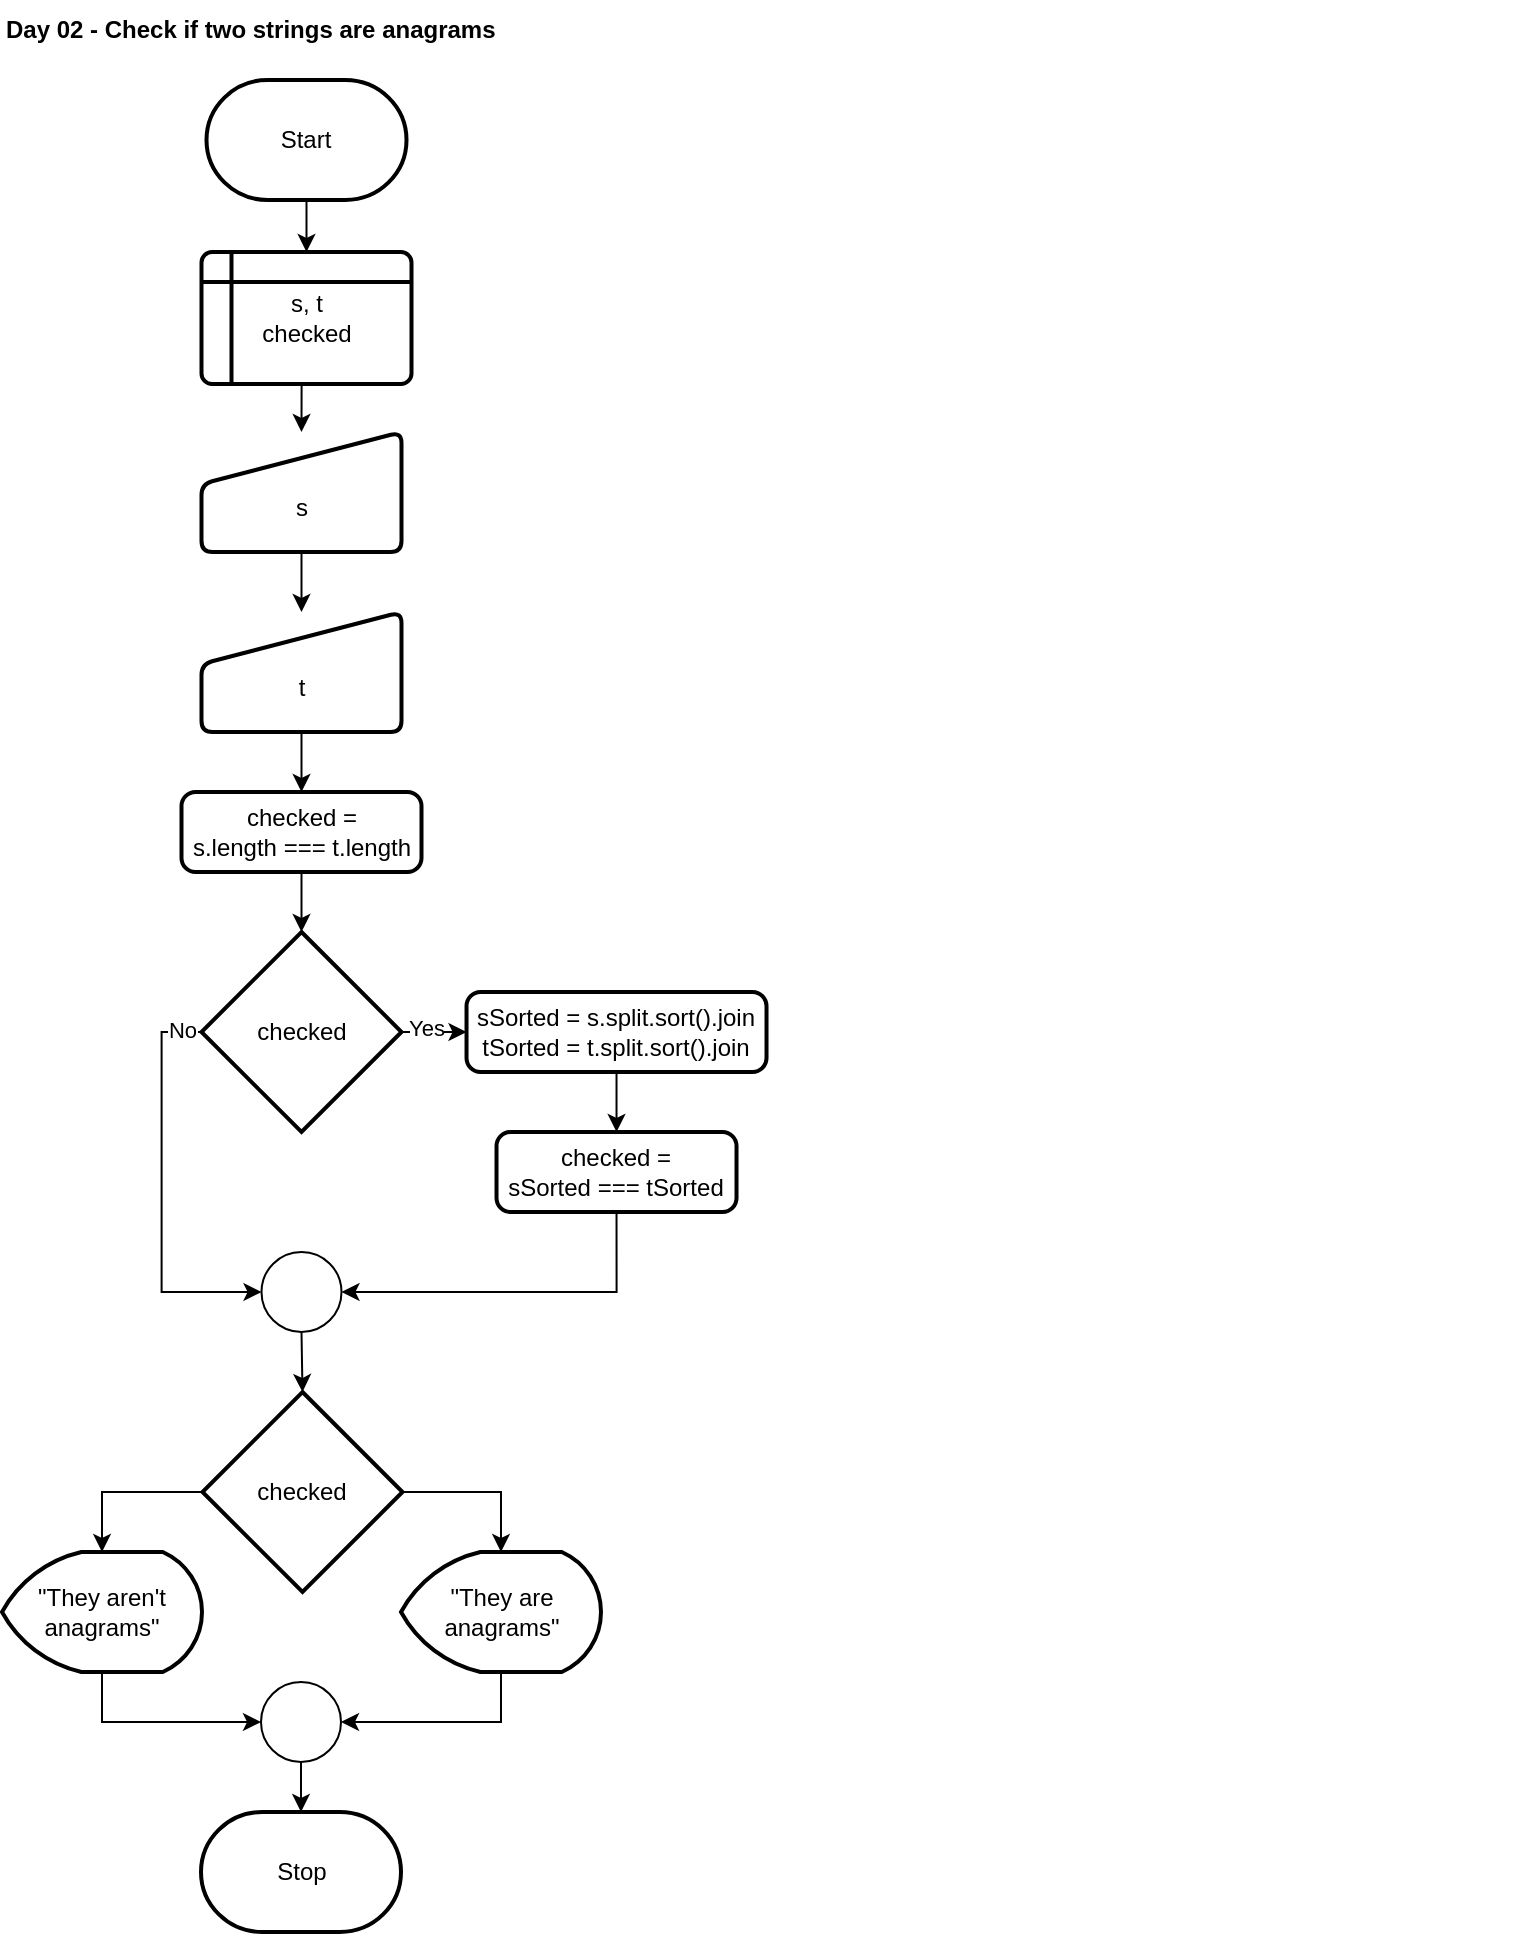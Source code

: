 <mxfile version="26.2.2">
  <diagram name="Página-1" id="tbhhrolYnf2YLyF_AGn1">
    <mxGraphModel dx="2040" dy="1250" grid="1" gridSize="10" guides="1" tooltips="1" connect="1" arrows="1" fold="1" page="1" pageScale="1" pageWidth="827" pageHeight="1169" math="0" shadow="0">
      <root>
        <mxCell id="0" />
        <mxCell id="1" parent="0" />
        <mxCell id="gUQwB867zqCJYkILIy9S-1" value="Day 02 - Check if two strings are anagrams" style="text;html=1;align=left;verticalAlign=middle;whiteSpace=wrap;rounded=0;fontStyle=1" parent="1" vertex="1">
          <mxGeometry x="40" y="40" width="760" height="30" as="geometry" />
        </mxCell>
        <mxCell id="gUQwB867zqCJYkILIy9S-21" style="edgeStyle=orthogonalEdgeStyle;rounded=0;orthogonalLoop=1;jettySize=auto;html=1;exitX=0.5;exitY=1;exitDx=0;exitDy=0;exitPerimeter=0;entryX=0.5;entryY=0;entryDx=0;entryDy=0;" parent="1" source="gUQwB867zqCJYkILIy9S-3" target="gUQwB867zqCJYkILIy9S-4" edge="1">
          <mxGeometry relative="1" as="geometry" />
        </mxCell>
        <mxCell id="gUQwB867zqCJYkILIy9S-3" value="Start" style="strokeWidth=2;html=1;shape=mxgraph.flowchart.terminator;whiteSpace=wrap;" parent="1" vertex="1">
          <mxGeometry x="142.25" y="80" width="100" height="60" as="geometry" />
        </mxCell>
        <mxCell id="tGsvYR1MldLi8SqffaIu-39" style="edgeStyle=orthogonalEdgeStyle;rounded=0;orthogonalLoop=1;jettySize=auto;html=1;exitX=0.5;exitY=1;exitDx=0;exitDy=0;entryX=0.5;entryY=0;entryDx=0;entryDy=0;" parent="1" source="gUQwB867zqCJYkILIy9S-4" target="tGsvYR1MldLi8SqffaIu-1" edge="1">
          <mxGeometry relative="1" as="geometry" />
        </mxCell>
        <mxCell id="gUQwB867zqCJYkILIy9S-4" value="&lt;div&gt;s, t&lt;/div&gt;&lt;div&gt;checked&lt;/div&gt;" style="shape=internalStorage;whiteSpace=wrap;html=1;dx=15;dy=15;rounded=1;arcSize=8;strokeWidth=2;" parent="1" vertex="1">
          <mxGeometry x="139.75" y="166" width="105" height="66" as="geometry" />
        </mxCell>
        <mxCell id="tGsvYR1MldLi8SqffaIu-40" style="edgeStyle=orthogonalEdgeStyle;rounded=0;orthogonalLoop=1;jettySize=auto;html=1;exitX=0.5;exitY=1;exitDx=0;exitDy=0;entryX=0.5;entryY=0;entryDx=0;entryDy=0;" parent="1" source="tGsvYR1MldLi8SqffaIu-1" target="tGsvYR1MldLi8SqffaIu-2" edge="1">
          <mxGeometry relative="1" as="geometry" />
        </mxCell>
        <mxCell id="tGsvYR1MldLi8SqffaIu-1" value="&lt;br&gt;&lt;div&gt;s&lt;/div&gt;" style="html=1;strokeWidth=2;shape=manualInput;whiteSpace=wrap;rounded=1;size=26;arcSize=11;" parent="1" vertex="1">
          <mxGeometry x="139.75" y="256" width="100" height="60" as="geometry" />
        </mxCell>
        <mxCell id="tGsvYR1MldLi8SqffaIu-2" value="&lt;br&gt;&lt;div&gt;t&lt;/div&gt;" style="html=1;strokeWidth=2;shape=manualInput;whiteSpace=wrap;rounded=1;size=26;arcSize=11;" parent="1" vertex="1">
          <mxGeometry x="139.75" y="346" width="100" height="60" as="geometry" />
        </mxCell>
        <mxCell id="tGsvYR1MldLi8SqffaIu-41" style="edgeStyle=orthogonalEdgeStyle;rounded=0;orthogonalLoop=1;jettySize=auto;html=1;exitX=0.5;exitY=1;exitDx=0;exitDy=0;entryX=0.5;entryY=0;entryDx=0;entryDy=0;" parent="1" source="tGsvYR1MldLi8SqffaIu-2" target="YjHuNr1i8aIB65mxRMRY-1" edge="1">
          <mxGeometry relative="1" as="geometry">
            <mxPoint x="189.75" y="426" as="targetPoint" />
          </mxGeometry>
        </mxCell>
        <mxCell id="YjHuNr1i8aIB65mxRMRY-1" value="checked =&lt;div&gt;s.length === t.length&lt;/div&gt;" style="rounded=1;whiteSpace=wrap;html=1;absoluteArcSize=1;arcSize=14;strokeWidth=2;" vertex="1" parent="1">
          <mxGeometry x="129.75" y="436" width="120" height="40" as="geometry" />
        </mxCell>
        <mxCell id="YjHuNr1i8aIB65mxRMRY-33" style="edgeStyle=orthogonalEdgeStyle;rounded=0;orthogonalLoop=1;jettySize=auto;html=1;exitX=1;exitY=0.5;exitDx=0;exitDy=0;exitPerimeter=0;entryX=0;entryY=0.5;entryDx=0;entryDy=0;" edge="1" parent="1" source="YjHuNr1i8aIB65mxRMRY-28" target="YjHuNr1i8aIB65mxRMRY-30">
          <mxGeometry relative="1" as="geometry" />
        </mxCell>
        <mxCell id="YjHuNr1i8aIB65mxRMRY-34" value="Yes" style="edgeLabel;html=1;align=center;verticalAlign=middle;resizable=0;points=[];" vertex="1" connectable="0" parent="YjHuNr1i8aIB65mxRMRY-33">
          <mxGeometry x="-0.255" y="2" relative="1" as="geometry">
            <mxPoint as="offset" />
          </mxGeometry>
        </mxCell>
        <mxCell id="YjHuNr1i8aIB65mxRMRY-28" value="checked" style="strokeWidth=2;html=1;shape=mxgraph.flowchart.decision;whiteSpace=wrap;" vertex="1" parent="1">
          <mxGeometry x="139.75" y="506" width="100" height="100" as="geometry" />
        </mxCell>
        <mxCell id="YjHuNr1i8aIB65mxRMRY-29" style="edgeStyle=orthogonalEdgeStyle;rounded=0;orthogonalLoop=1;jettySize=auto;html=1;exitX=0.5;exitY=1;exitDx=0;exitDy=0;entryX=0.5;entryY=0;entryDx=0;entryDy=0;entryPerimeter=0;" edge="1" parent="1" source="YjHuNr1i8aIB65mxRMRY-1" target="YjHuNr1i8aIB65mxRMRY-28">
          <mxGeometry relative="1" as="geometry" />
        </mxCell>
        <mxCell id="YjHuNr1i8aIB65mxRMRY-32" style="edgeStyle=orthogonalEdgeStyle;rounded=0;orthogonalLoop=1;jettySize=auto;html=1;exitX=0.5;exitY=1;exitDx=0;exitDy=0;entryX=0.5;entryY=0;entryDx=0;entryDy=0;" edge="1" parent="1" source="YjHuNr1i8aIB65mxRMRY-30" target="YjHuNr1i8aIB65mxRMRY-31">
          <mxGeometry relative="1" as="geometry" />
        </mxCell>
        <mxCell id="YjHuNr1i8aIB65mxRMRY-30" value="sSorted = s.split.sort().join&lt;div&gt;tSorted = t.split.sort().join&lt;/div&gt;" style="rounded=1;whiteSpace=wrap;html=1;absoluteArcSize=1;arcSize=14;strokeWidth=2;" vertex="1" parent="1">
          <mxGeometry x="272.26" y="536" width="150" height="40" as="geometry" />
        </mxCell>
        <mxCell id="YjHuNr1i8aIB65mxRMRY-31" value="checked =&lt;div&gt;sSorted === tSorted&lt;/div&gt;" style="rounded=1;whiteSpace=wrap;html=1;absoluteArcSize=1;arcSize=14;strokeWidth=2;" vertex="1" parent="1">
          <mxGeometry x="287.26" y="606" width="120" height="40" as="geometry" />
        </mxCell>
        <mxCell id="YjHuNr1i8aIB65mxRMRY-35" value="" style="verticalLabelPosition=bottom;verticalAlign=top;html=1;shape=mxgraph.flowchart.on-page_reference;" vertex="1" parent="1">
          <mxGeometry x="169.75" y="666" width="40" height="40" as="geometry" />
        </mxCell>
        <mxCell id="YjHuNr1i8aIB65mxRMRY-36" style="edgeStyle=orthogonalEdgeStyle;rounded=0;orthogonalLoop=1;jettySize=auto;html=1;exitX=0.5;exitY=1;exitDx=0;exitDy=0;entryX=1;entryY=0.5;entryDx=0;entryDy=0;entryPerimeter=0;" edge="1" parent="1" source="YjHuNr1i8aIB65mxRMRY-31" target="YjHuNr1i8aIB65mxRMRY-35">
          <mxGeometry relative="1" as="geometry" />
        </mxCell>
        <mxCell id="YjHuNr1i8aIB65mxRMRY-37" style="edgeStyle=orthogonalEdgeStyle;rounded=0;orthogonalLoop=1;jettySize=auto;html=1;exitX=0;exitY=0.5;exitDx=0;exitDy=0;exitPerimeter=0;entryX=0;entryY=0.5;entryDx=0;entryDy=0;entryPerimeter=0;" edge="1" parent="1" source="YjHuNr1i8aIB65mxRMRY-28" target="YjHuNr1i8aIB65mxRMRY-35">
          <mxGeometry relative="1" as="geometry" />
        </mxCell>
        <mxCell id="YjHuNr1i8aIB65mxRMRY-38" value="No" style="edgeLabel;html=1;align=center;verticalAlign=middle;resizable=0;points=[];" vertex="1" connectable="0" parent="YjHuNr1i8aIB65mxRMRY-37">
          <mxGeometry x="-0.887" y="-2" relative="1" as="geometry">
            <mxPoint x="1" y="1" as="offset" />
          </mxGeometry>
        </mxCell>
        <mxCell id="YjHuNr1i8aIB65mxRMRY-45" style="edgeStyle=orthogonalEdgeStyle;rounded=0;orthogonalLoop=1;jettySize=auto;html=1;exitX=1;exitY=0.5;exitDx=0;exitDy=0;exitPerimeter=0;" edge="1" parent="1" source="YjHuNr1i8aIB65mxRMRY-40" target="YjHuNr1i8aIB65mxRMRY-43">
          <mxGeometry relative="1" as="geometry" />
        </mxCell>
        <mxCell id="YjHuNr1i8aIB65mxRMRY-40" value="checked" style="strokeWidth=2;html=1;shape=mxgraph.flowchart.decision;whiteSpace=wrap;" vertex="1" parent="1">
          <mxGeometry x="140.25" y="736" width="100" height="100" as="geometry" />
        </mxCell>
        <mxCell id="YjHuNr1i8aIB65mxRMRY-41" style="edgeStyle=orthogonalEdgeStyle;rounded=0;orthogonalLoop=1;jettySize=auto;html=1;exitX=0.5;exitY=1;exitDx=0;exitDy=0;exitPerimeter=0;entryX=0.5;entryY=0;entryDx=0;entryDy=0;entryPerimeter=0;" edge="1" parent="1" source="YjHuNr1i8aIB65mxRMRY-35" target="YjHuNr1i8aIB65mxRMRY-40">
          <mxGeometry relative="1" as="geometry" />
        </mxCell>
        <mxCell id="YjHuNr1i8aIB65mxRMRY-42" value="&quot;They aren&#39;t anagrams&quot;" style="strokeWidth=2;html=1;shape=mxgraph.flowchart.display;whiteSpace=wrap;" vertex="1" parent="1">
          <mxGeometry x="40" y="816" width="100" height="60" as="geometry" />
        </mxCell>
        <mxCell id="YjHuNr1i8aIB65mxRMRY-43" value="&quot;They are anagrams&quot;" style="strokeWidth=2;html=1;shape=mxgraph.flowchart.display;whiteSpace=wrap;" vertex="1" parent="1">
          <mxGeometry x="239.5" y="816" width="100" height="60" as="geometry" />
        </mxCell>
        <mxCell id="YjHuNr1i8aIB65mxRMRY-44" style="edgeStyle=orthogonalEdgeStyle;rounded=0;orthogonalLoop=1;jettySize=auto;html=1;exitX=0;exitY=0.5;exitDx=0;exitDy=0;exitPerimeter=0;entryX=0.5;entryY=0;entryDx=0;entryDy=0;entryPerimeter=0;" edge="1" parent="1" source="YjHuNr1i8aIB65mxRMRY-40" target="YjHuNr1i8aIB65mxRMRY-42">
          <mxGeometry relative="1" as="geometry" />
        </mxCell>
        <mxCell id="YjHuNr1i8aIB65mxRMRY-46" value="Stop" style="strokeWidth=2;html=1;shape=mxgraph.flowchart.terminator;whiteSpace=wrap;" vertex="1" parent="1">
          <mxGeometry x="139.5" y="946" width="100" height="60" as="geometry" />
        </mxCell>
        <mxCell id="YjHuNr1i8aIB65mxRMRY-47" style="edgeStyle=orthogonalEdgeStyle;rounded=0;orthogonalLoop=1;jettySize=auto;html=1;exitX=0.5;exitY=1;exitDx=0;exitDy=0;exitPerimeter=0;" edge="1" parent="1" source="YjHuNr1i8aIB65mxRMRY-48" target="YjHuNr1i8aIB65mxRMRY-46">
          <mxGeometry relative="1" as="geometry" />
        </mxCell>
        <mxCell id="YjHuNr1i8aIB65mxRMRY-48" value="" style="verticalLabelPosition=bottom;verticalAlign=top;html=1;shape=mxgraph.flowchart.on-page_reference;" vertex="1" parent="1">
          <mxGeometry x="169.5" y="881" width="40" height="40" as="geometry" />
        </mxCell>
        <mxCell id="YjHuNr1i8aIB65mxRMRY-49" style="edgeStyle=orthogonalEdgeStyle;rounded=0;orthogonalLoop=1;jettySize=auto;html=1;exitX=0.5;exitY=1;exitDx=0;exitDy=0;exitPerimeter=0;entryX=1;entryY=0.5;entryDx=0;entryDy=0;entryPerimeter=0;" edge="1" parent="1" source="YjHuNr1i8aIB65mxRMRY-43" target="YjHuNr1i8aIB65mxRMRY-48">
          <mxGeometry relative="1" as="geometry" />
        </mxCell>
        <mxCell id="YjHuNr1i8aIB65mxRMRY-50" style="edgeStyle=orthogonalEdgeStyle;rounded=0;orthogonalLoop=1;jettySize=auto;html=1;exitX=0.5;exitY=1;exitDx=0;exitDy=0;exitPerimeter=0;entryX=0;entryY=0.5;entryDx=0;entryDy=0;entryPerimeter=0;" edge="1" parent="1" source="YjHuNr1i8aIB65mxRMRY-42" target="YjHuNr1i8aIB65mxRMRY-48">
          <mxGeometry relative="1" as="geometry" />
        </mxCell>
      </root>
    </mxGraphModel>
  </diagram>
</mxfile>
